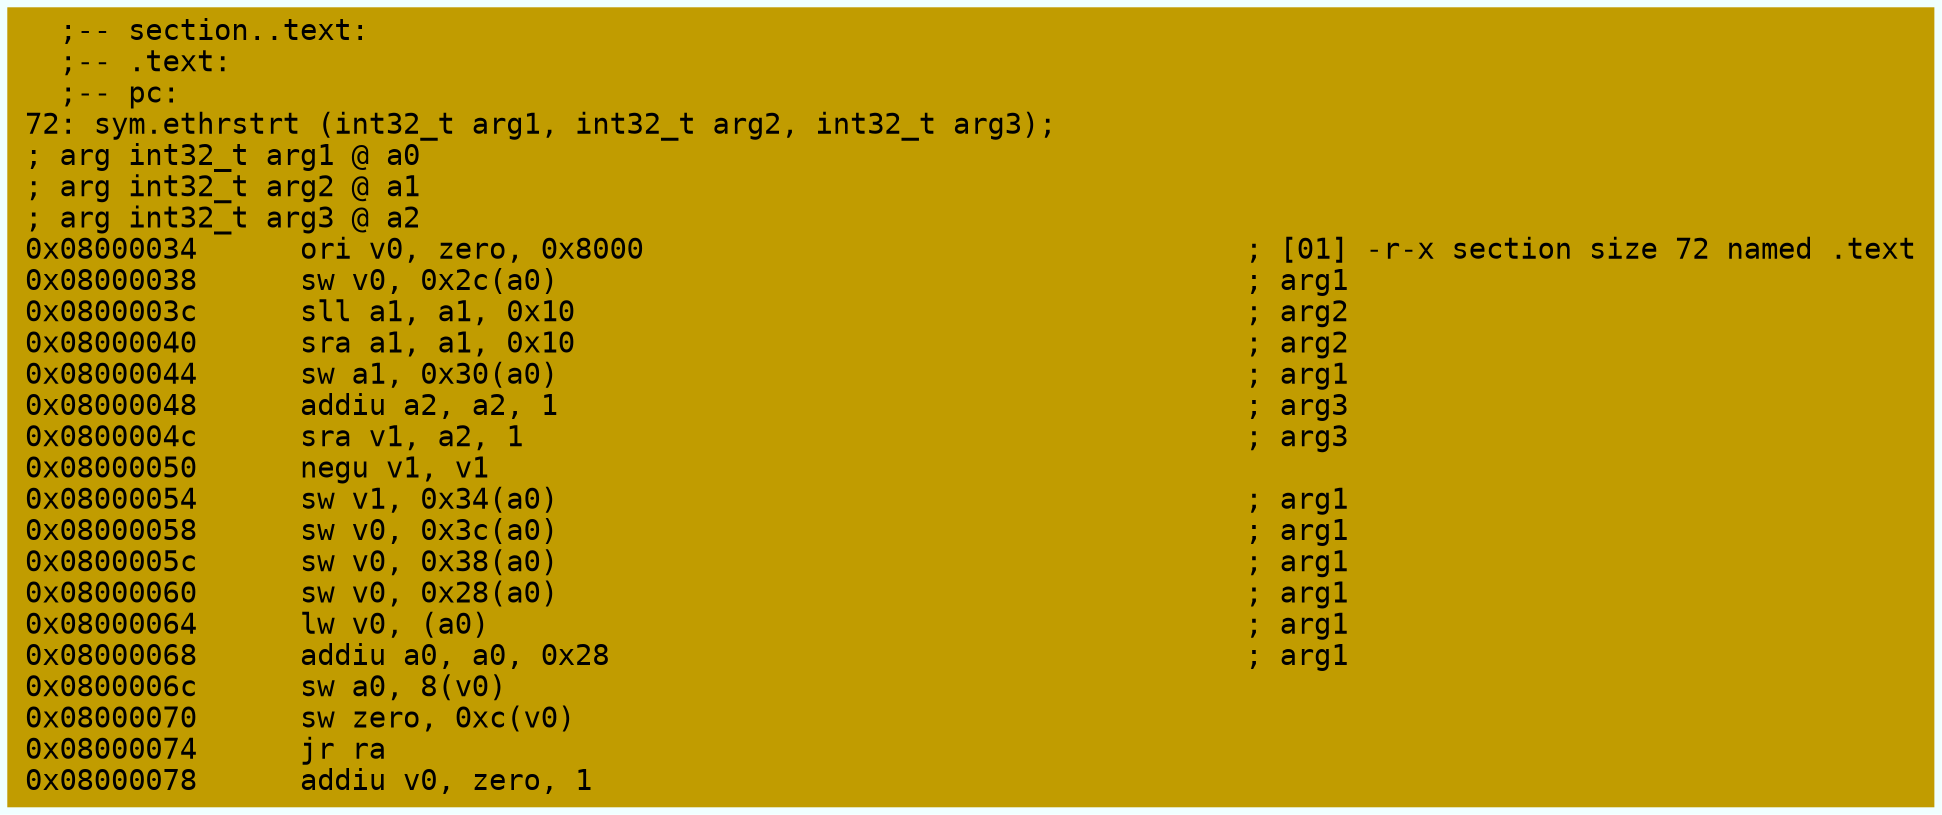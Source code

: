 digraph code {
	graph [bgcolor=azure fontsize=8 fontname="Courier" splines="ortho"];
	node [fillcolor=gray style=filled shape=box];
	edge [arrowhead="normal"];
	"0x08000034" [URL="sym.ethrstrt/0x08000034", fillcolor="#c19c00",color="#c19c00", fontname="Courier",label="  ;-- section..text:\l  ;-- .text:\l  ;-- pc:\l72: sym.ethrstrt (int32_t arg1, int32_t arg2, int32_t arg3);\l; arg int32_t arg1 @ a0\l; arg int32_t arg2 @ a1\l; arg int32_t arg3 @ a2\l0x08000034      ori v0, zero, 0x8000                                   ; [01] -r-x section size 72 named .text\l0x08000038      sw v0, 0x2c(a0)                                        ; arg1\l0x0800003c      sll a1, a1, 0x10                                       ; arg2\l0x08000040      sra a1, a1, 0x10                                       ; arg2\l0x08000044      sw a1, 0x30(a0)                                        ; arg1\l0x08000048      addiu a2, a2, 1                                        ; arg3\l0x0800004c      sra v1, a2, 1                                          ; arg3\l0x08000050      negu v1, v1\l0x08000054      sw v1, 0x34(a0)                                        ; arg1\l0x08000058      sw v0, 0x3c(a0)                                        ; arg1\l0x0800005c      sw v0, 0x38(a0)                                        ; arg1\l0x08000060      sw v0, 0x28(a0)                                        ; arg1\l0x08000064      lw v0, (a0)                                            ; arg1\l0x08000068      addiu a0, a0, 0x28                                     ; arg1\l0x0800006c      sw a0, 8(v0)\l0x08000070      sw zero, 0xc(v0)\l0x08000074      jr ra\l0x08000078      addiu v0, zero, 1\l"]
}
